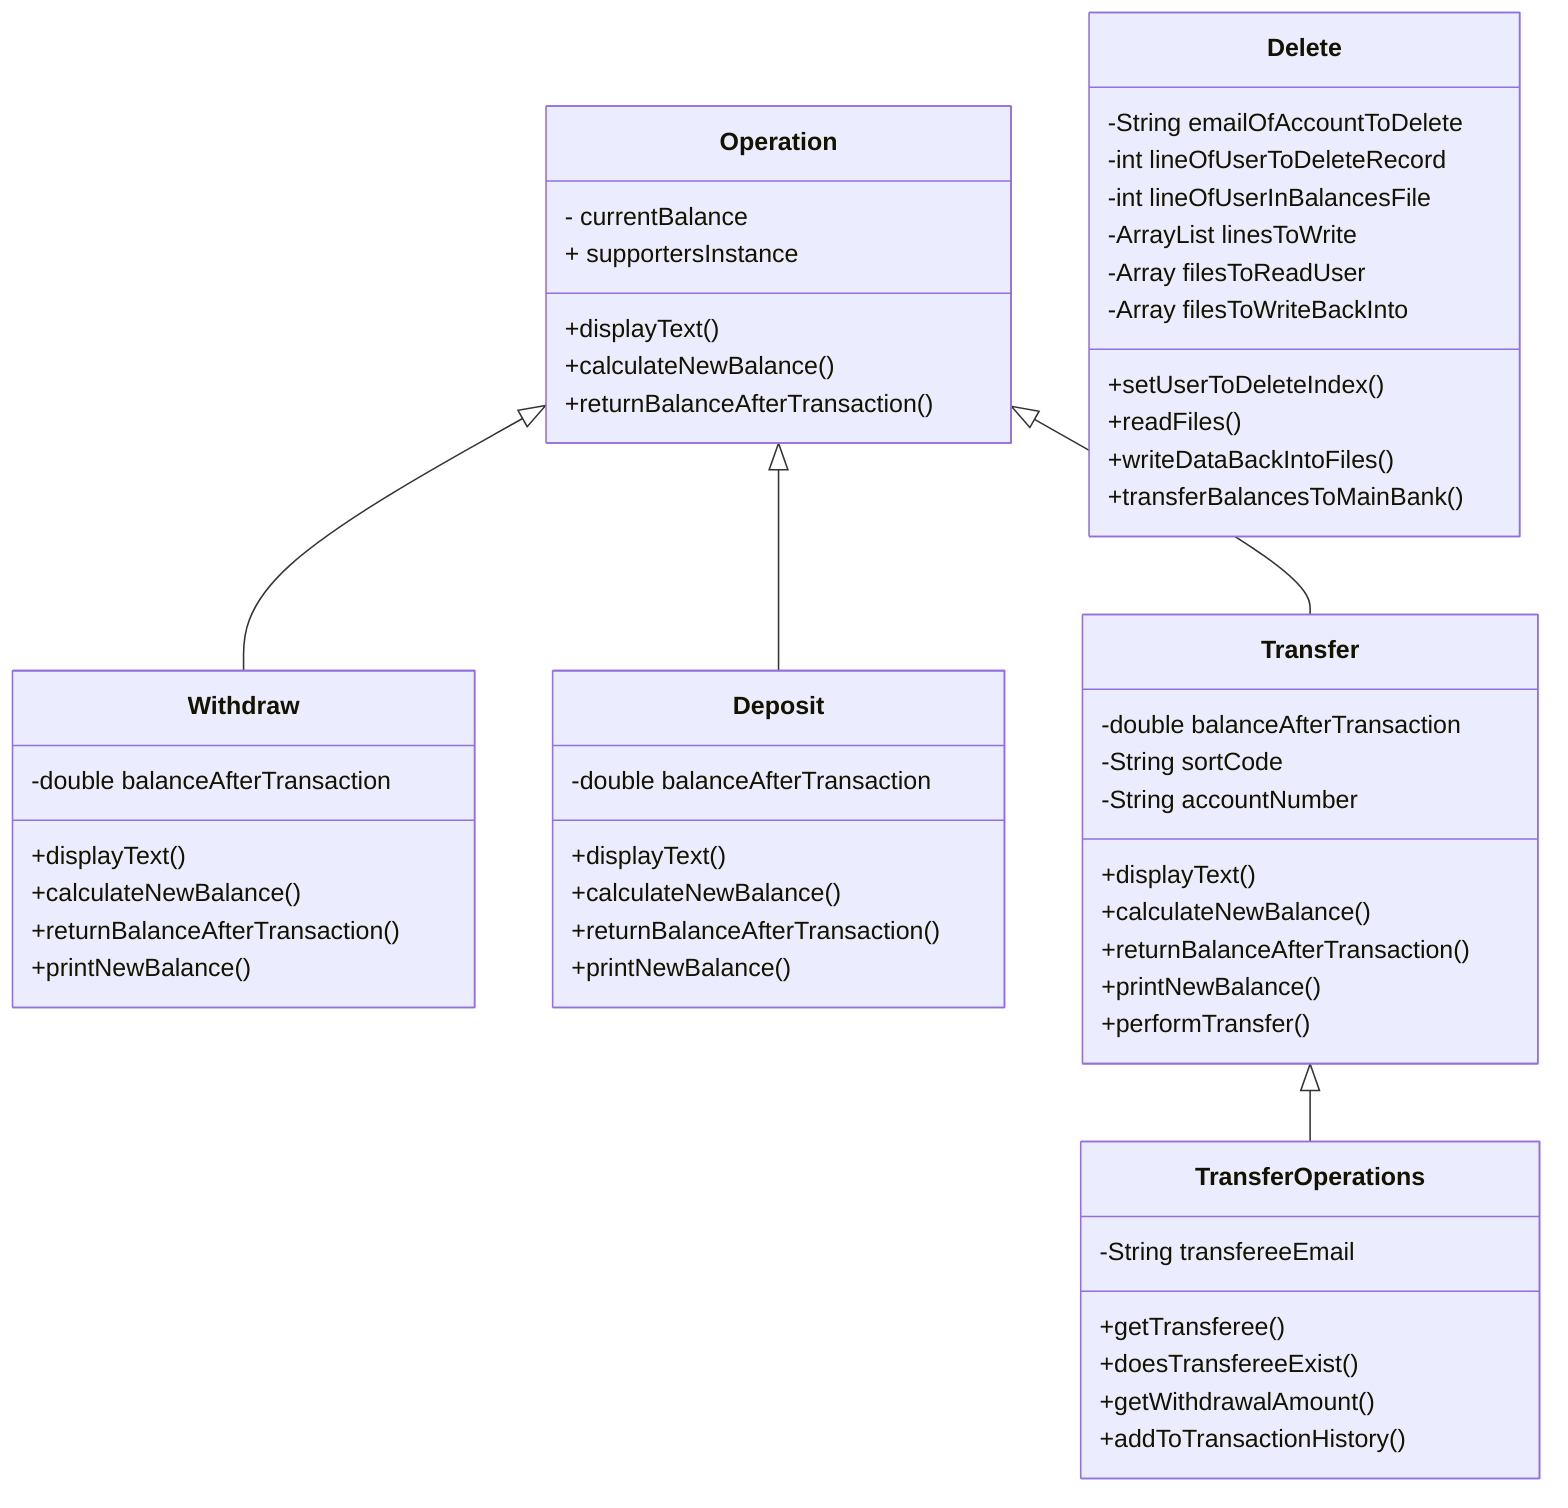 classDiagram
    Operation <|-- Withdraw
    Operation <|-- Deposit
    Operation <|-- Transfer
    Transfer <|-- TransferOperations

Operation : - currentBalance
Operation : + supportersInstance 
Operation: +displayText()
Operation: +calculateNewBalance()
Operation: +returnBalanceAfterTransaction()
class Withdraw{
    -double balanceAfterTransaction
    +displayText()
    +calculateNewBalance()
    +returnBalanceAfterTransaction()
    +printNewBalance()
}

class Deposit{
    -double balanceAfterTransaction
    +displayText()
    +calculateNewBalance()
    +returnBalanceAfterTransaction()
    +printNewBalance()
}

class Transfer{
    -double balanceAfterTransaction
    -String sortCode
    -String accountNumber
    +displayText() 
    +calculateNewBalance()
    +returnBalanceAfterTransaction()
    +printNewBalance()
    +performTransfer()
}

class TransferOperations {
    -String transfereeEmail
    +getTransferee()
    +doesTransfereeExist()
    +getWithdrawalAmount()
    +addToTransactionHistory()
}

class Delete {
    -String emailOfAccountToDelete
    -int lineOfUserToDeleteRecord
    -int lineOfUserInBalancesFile
    -ArrayList linesToWrite
    -Array<Deque> filesToReadUser
    -Array<Deque> filesToWriteBackInto
    +setUserToDeleteIndex()
    +readFiles()
    +writeDataBackIntoFiles() 
    +transferBalancesToMainBank()
}
